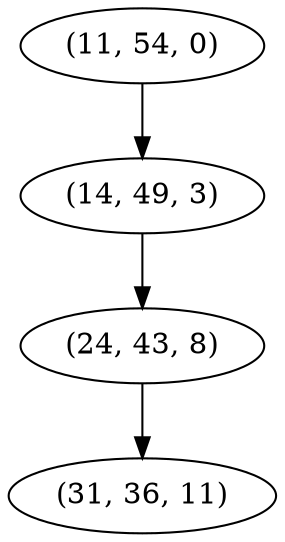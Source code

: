 digraph tree {
    "(11, 54, 0)";
    "(14, 49, 3)";
    "(24, 43, 8)";
    "(31, 36, 11)";
    "(11, 54, 0)" -> "(14, 49, 3)";
    "(14, 49, 3)" -> "(24, 43, 8)";
    "(24, 43, 8)" -> "(31, 36, 11)";
}
